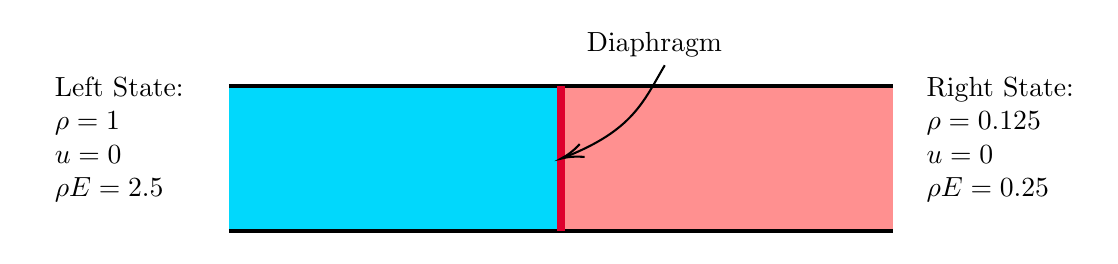 

\tikzset{every picture/.style={line width=0.75pt}} %set default line width to 0.75pt        

\begin{tikzpicture}[x=0.75pt,y=0.75pt,yscale=-1,xscale=1]
%uncomment if require: \path (0,300); %set diagram left start at 0, and has height of 300

%Shape: Rectangle [id:dp7039851906218224] 
\draw  [draw opacity=0][fill={rgb, 255:red, 1; green, 216; blue, 252 }  ,fill opacity=1 ] (170,90) -- (330,90) -- (330,160) -- (170,160) -- cycle ;
%Shape: Rectangle [id:dp4640596633985785] 
\draw  [draw opacity=0][fill={rgb, 255:red, 255; green, 144; blue, 144 }  ,fill opacity=1 ] (330,90) -- (490,90) -- (490,160) -- (330,160) -- cycle ;
%Straight Lines [id:da1133299266323482] 
\draw [line width=1.5]    (170,90) -- (490,90) ;
%Straight Lines [id:da8175786861175491] 
\draw [line width=1.5]    (170,160) -- (490,160) ;
%Straight Lines [id:da05765888067589797] 
\draw [color={rgb, 255:red, 222; green, 0; blue, 45 }  ,draw opacity=1 ][line width=3]    (330,90) -- (330,160) ;
%Curve Lines [id:da024956457653414033] 
\draw [color={rgb, 255:red, 0; green, 0; blue, 0 }  ,draw opacity=1 ]   (380,80) .. controls (369.66,97.59) and (364.65,111.44) .. (331.53,124.41) ;
\draw [shift={(330,125)}, rotate = 339.15] [color={rgb, 255:red, 0; green, 0; blue, 0 }  ,draw opacity=1 ][line width=0.75]    (10.93,-3.29) .. controls (6.95,-1.4) and (3.31,-0.3) .. (0,0) .. controls (3.31,0.3) and (6.95,1.4) .. (10.93,3.29)   ;

% Text Node
\draw (78,82.4) node [anchor=north west][inner sep=0.75pt]    {$ \begin{array}{l}
\text{Left State:}\\
\rho =1\\
u=0\\
\rho E=2.5
\end{array}$};
% Text Node
\draw (498,82.4) node [anchor=north west][inner sep=0.75pt]    {$ \begin{array}{l}
\text{Right State:}\\
\rho =0.125\\
u=0\\
\rho E=0.25
\end{array}$};
% Text Node
\draw (341,62.4) node [anchor=north west][inner sep=0.75pt]    {$\text{Diaphragm}$};


\end{tikzpicture}
